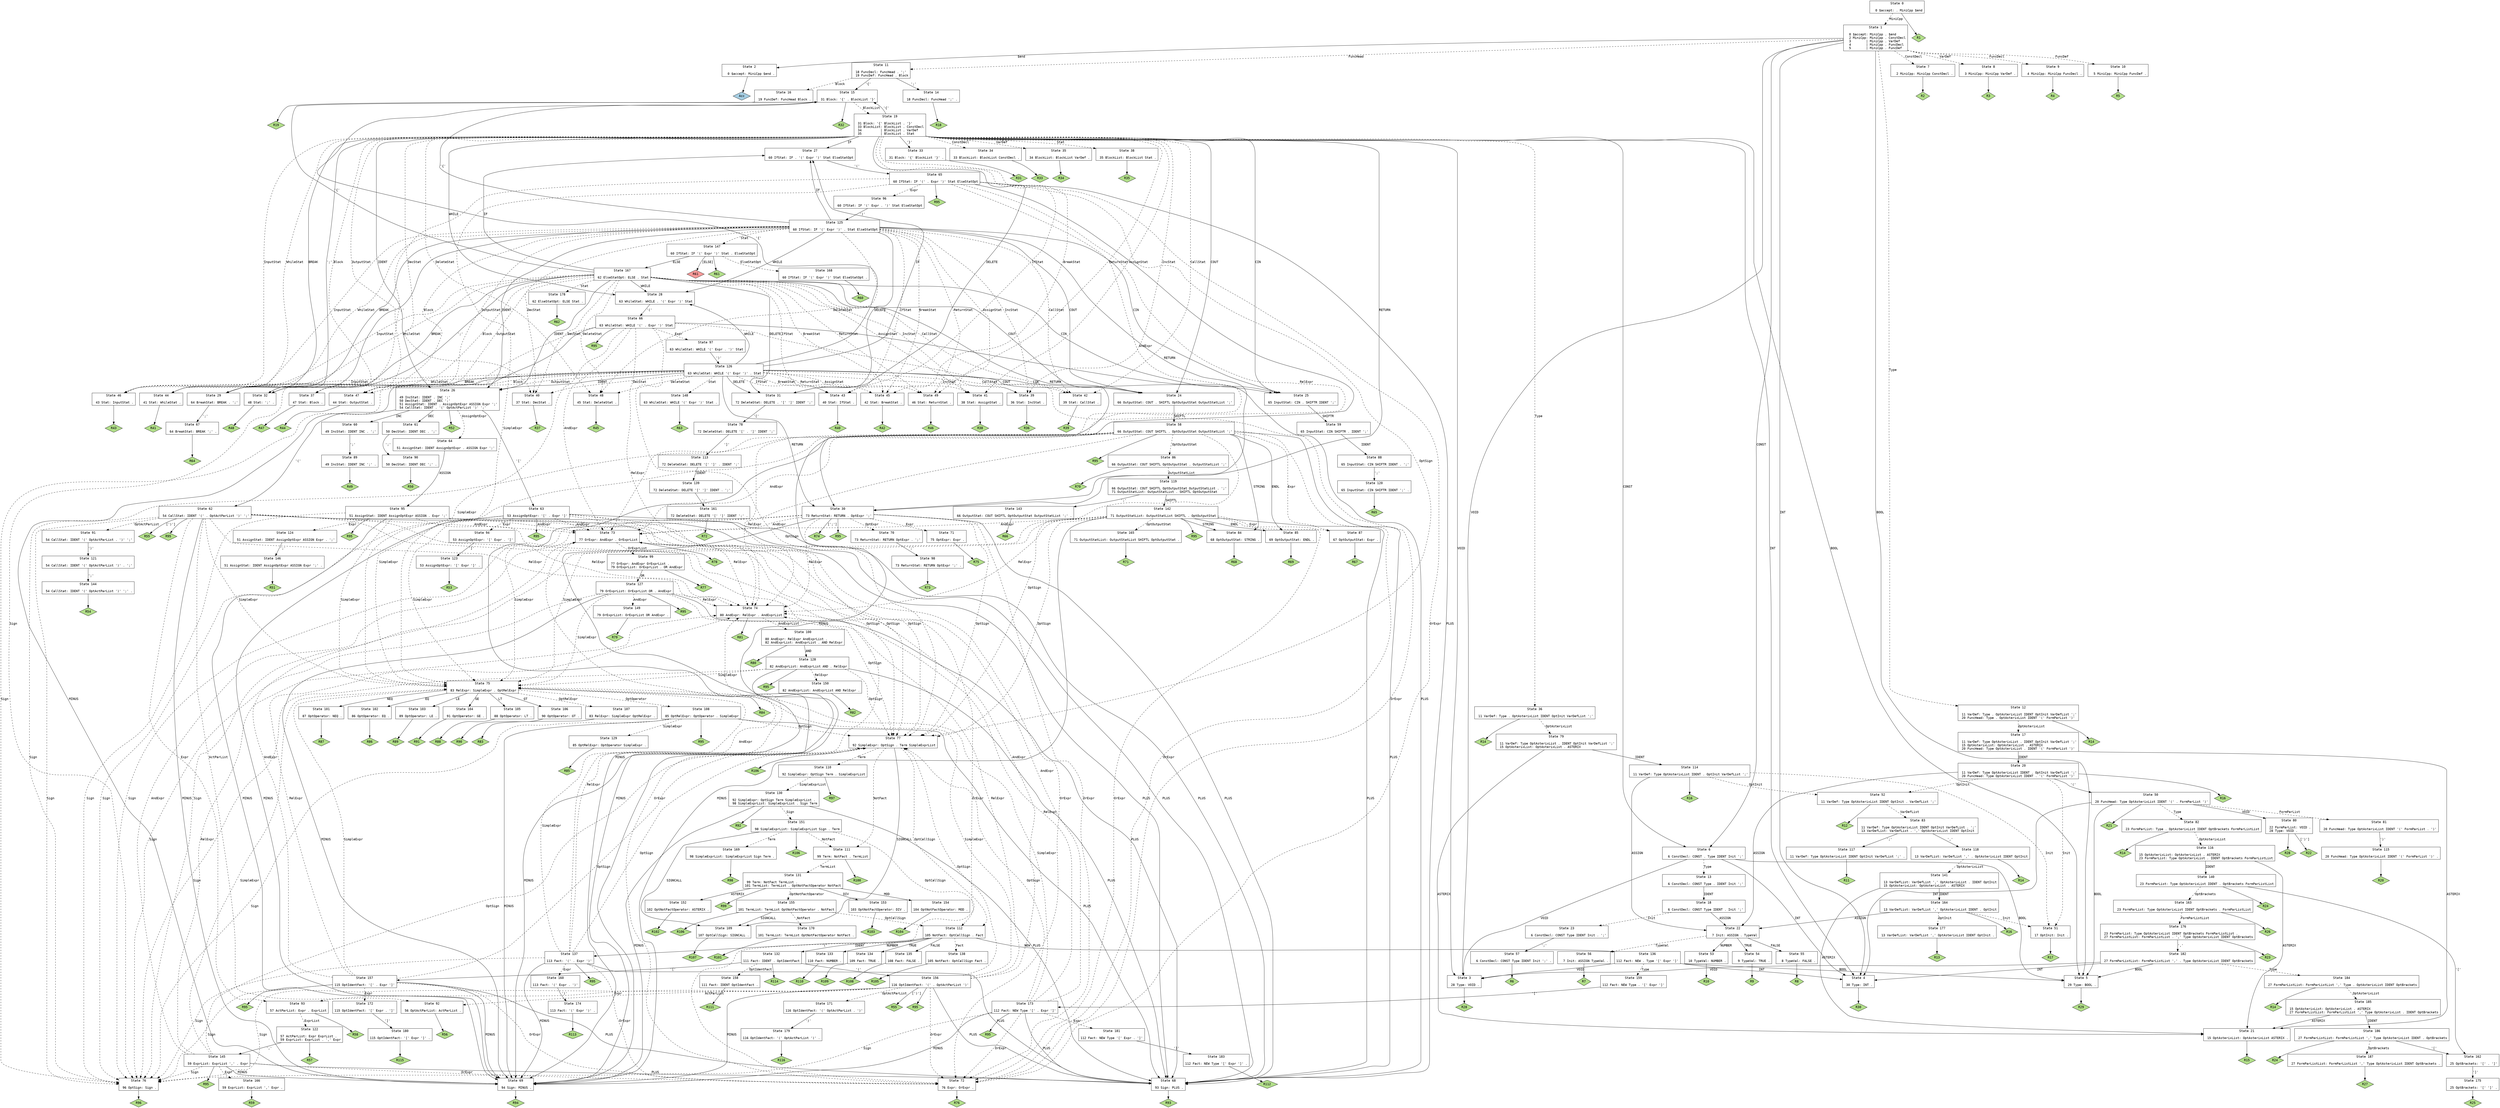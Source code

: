 // Generated by bison.
// Report bugs to <http://sourceforge.net/p/winflexbison/tickets>.
// Home page: <http://sourceforge.net/projects/winflexbison/>.

digraph "minicpp.y"
{
  node [fontname = courier, shape = box, colorscheme = paired6]
  edge [fontname = courier]

  0 [label="State 0\n\l  0 $accept: . MiniCpp $end\l"]
  0 -> 1 [style=dashed label="MiniCpp"]
  0 -> "0R1" [style=solid]
 "0R1" [label="R1", fillcolor=3, shape=diamond, style=filled]
  1 [label="State 1\n\l  0 $accept: MiniCpp . $end\l  2 MiniCpp: MiniCpp . ConstDecl\l  3        | MiniCpp . VarDef\l  4        | MiniCpp . FuncDecl\l  5        | MiniCpp . FuncDef\l"]
  1 -> 2 [style=solid label="$end"]
  1 -> 3 [style=solid label="VOID"]
  1 -> 4 [style=solid label="INT"]
  1 -> 5 [style=solid label="BOOL"]
  1 -> 6 [style=solid label="CONST"]
  1 -> 7 [style=dashed label="ConstDecl"]
  1 -> 8 [style=dashed label="VarDef"]
  1 -> 9 [style=dashed label="FuncDecl"]
  1 -> 10 [style=dashed label="FuncDef"]
  1 -> 11 [style=dashed label="FuncHead"]
  1 -> 12 [style=dashed label="Type"]
  2 [label="State 2\n\l  0 $accept: MiniCpp $end .\l"]
  2 -> "2R0" [style=solid]
 "2R0" [label="Acc", fillcolor=1, shape=diamond, style=filled]
  3 [label="State 3\n\l 28 Type: VOID .\l"]
  3 -> "3R28" [style=solid]
 "3R28" [label="R28", fillcolor=3, shape=diamond, style=filled]
  4 [label="State 4\n\l 30 Type: INT .\l"]
  4 -> "4R30" [style=solid]
 "4R30" [label="R30", fillcolor=3, shape=diamond, style=filled]
  5 [label="State 5\n\l 29 Type: BOOL .\l"]
  5 -> "5R29" [style=solid]
 "5R29" [label="R29", fillcolor=3, shape=diamond, style=filled]
  6 [label="State 6\n\l  6 ConstDecl: CONST . Type IDENT Init ';'\l"]
  6 -> 3 [style=solid label="VOID"]
  6 -> 4 [style=solid label="INT"]
  6 -> 5 [style=solid label="BOOL"]
  6 -> 13 [style=dashed label="Type"]
  7 [label="State 7\n\l  2 MiniCpp: MiniCpp ConstDecl .\l"]
  7 -> "7R2" [style=solid]
 "7R2" [label="R2", fillcolor=3, shape=diamond, style=filled]
  8 [label="State 8\n\l  3 MiniCpp: MiniCpp VarDef .\l"]
  8 -> "8R3" [style=solid]
 "8R3" [label="R3", fillcolor=3, shape=diamond, style=filled]
  9 [label="State 9\n\l  4 MiniCpp: MiniCpp FuncDecl .\l"]
  9 -> "9R4" [style=solid]
 "9R4" [label="R4", fillcolor=3, shape=diamond, style=filled]
  10 [label="State 10\n\l  5 MiniCpp: MiniCpp FuncDef .\l"]
  10 -> "10R5" [style=solid]
 "10R5" [label="R5", fillcolor=3, shape=diamond, style=filled]
  11 [label="State 11\n\l 18 FuncDecl: FuncHead . ';'\l 19 FuncDef: FuncHead . Block\l"]
  11 -> 14 [style=solid label="';'"]
  11 -> 15 [style=solid label="'{'"]
  11 -> 16 [style=dashed label="Block"]
  12 [label="State 12\n\l 11 VarDef: Type . OptAsterixList IDENT OptInit VarDefList ';'\l 20 FuncHead: Type . OptAsterixList IDENT '(' FormParList ')'\l"]
  12 -> 17 [style=dashed label="OptAsterixList"]
  12 -> "12R14" [style=solid]
 "12R14" [label="R14", fillcolor=3, shape=diamond, style=filled]
  13 [label="State 13\n\l  6 ConstDecl: CONST Type . IDENT Init ';'\l"]
  13 -> 18 [style=solid label="IDENT"]
  14 [label="State 14\n\l 18 FuncDecl: FuncHead ';' .\l"]
  14 -> "14R18" [style=solid]
 "14R18" [label="R18", fillcolor=3, shape=diamond, style=filled]
  15 [label="State 15\n\l 31 Block: '{' . BlockList '}'\l"]
  15 -> 19 [style=dashed label="BlockList"]
  15 -> "15R32" [style=solid]
 "15R32" [label="R32", fillcolor=3, shape=diamond, style=filled]
  16 [label="State 16\n\l 19 FuncDef: FuncHead Block .\l"]
  16 -> "16R19" [style=solid]
 "16R19" [label="R19", fillcolor=3, shape=diamond, style=filled]
  17 [label="State 17\n\l 11 VarDef: Type OptAsterixList . IDENT OptInit VarDefList ';'\l 15 OptAsterixList: OptAsterixList . ASTERIX\l 20 FuncHead: Type OptAsterixList . IDENT '(' FormParList ')'\l"]
  17 -> 20 [style=solid label="IDENT"]
  17 -> 21 [style=solid label="ASTERIX"]
  18 [label="State 18\n\l  6 ConstDecl: CONST Type IDENT . Init ';'\l"]
  18 -> 22 [style=solid label="ASSIGN"]
  18 -> 23 [style=dashed label="Init"]
  19 [label="State 19\n\l 31 Block: '{' BlockList . '}'\l 33 BlockList: BlockList . ConstDecl\l 34          | BlockList . VarDef\l 35          | BlockList . Stat\l"]
  19 -> 3 [style=solid label="VOID"]
  19 -> 4 [style=solid label="INT"]
  19 -> 5 [style=solid label="BOOL"]
  19 -> 24 [style=solid label="COUT"]
  19 -> 25 [style=solid label="CIN"]
  19 -> 26 [style=solid label="IDENT"]
  19 -> 6 [style=solid label="CONST"]
  19 -> 27 [style=solid label="IF"]
  19 -> 28 [style=solid label="WHILE"]
  19 -> 29 [style=solid label="BREAK"]
  19 -> 30 [style=solid label="RETURN"]
  19 -> 31 [style=solid label="DELETE"]
  19 -> 32 [style=solid label="';'"]
  19 -> 15 [style=solid label="'{'"]
  19 -> 33 [style=solid label="'}'"]
  19 -> 34 [style=dashed label="ConstDecl"]
  19 -> 35 [style=dashed label="VarDef"]
  19 -> 36 [style=dashed label="Type"]
  19 -> 37 [style=dashed label="Block"]
  19 -> 38 [style=dashed label="Stat"]
  19 -> 39 [style=dashed label="IncStat"]
  19 -> 40 [style=dashed label="DecStat"]
  19 -> 41 [style=dashed label="AssignStat"]
  19 -> 42 [style=dashed label="CallStat"]
  19 -> 43 [style=dashed label="IfStat"]
  19 -> 44 [style=dashed label="WhileStat"]
  19 -> 45 [style=dashed label="BreakStat"]
  19 -> 46 [style=dashed label="InputStat"]
  19 -> 47 [style=dashed label="OutputStat"]
  19 -> 48 [style=dashed label="DeleteStat"]
  19 -> 49 [style=dashed label="ReturnStat"]
  20 [label="State 20\n\l 11 VarDef: Type OptAsterixList IDENT . OptInit VarDefList ';'\l 20 FuncHead: Type OptAsterixList IDENT . '(' FormParList ')'\l"]
  20 -> 22 [style=solid label="ASSIGN"]
  20 -> 50 [style=solid label="'('"]
  20 -> 51 [style=dashed label="Init"]
  20 -> 52 [style=dashed label="OptInit"]
  20 -> "20R16" [style=solid]
 "20R16" [label="R16", fillcolor=3, shape=diamond, style=filled]
  21 [label="State 21\n\l 15 OptAsterixList: OptAsterixList ASTERIX .\l"]
  21 -> "21R15" [style=solid]
 "21R15" [label="R15", fillcolor=3, shape=diamond, style=filled]
  22 [label="State 22\n\l  7 Init: ASSIGN . TypeVal\l"]
  22 -> 53 [style=solid label="NUMBER"]
  22 -> 54 [style=solid label="TRUE"]
  22 -> 55 [style=solid label="FALSE"]
  22 -> 56 [style=dashed label="TypeVal"]
  23 [label="State 23\n\l  6 ConstDecl: CONST Type IDENT Init . ';'\l"]
  23 -> 57 [style=solid label="';'"]
  24 [label="State 24\n\l 66 OutputStat: COUT . SHIFTL OptOutputStat OutputStatList ';'\l"]
  24 -> 58 [style=solid label="SHIFTL"]
  25 [label="State 25\n\l 65 InputStat: CIN . SHIFTR IDENT ';'\l"]
  25 -> 59 [style=solid label="SHIFTR"]
  26 [label="State 26\n\l 49 IncStat: IDENT . INC ';'\l 50 DecStat: IDENT . DEC ';'\l 51 AssignStat: IDENT . AssignOptExpr ASSIGN Expr ';'\l 54 CallStat: IDENT . '(' OptActParList ')' ';'\l"]
  26 -> 60 [style=solid label="INC"]
  26 -> 61 [style=solid label="DEC"]
  26 -> 62 [style=solid label="'('"]
  26 -> 63 [style=solid label="'['"]
  26 -> 64 [style=dashed label="AssignOptExpr"]
  26 -> "26R52" [style=solid]
 "26R52" [label="R52", fillcolor=3, shape=diamond, style=filled]
  27 [label="State 27\n\l 60 IfStat: IF . '(' Expr ')' Stat ElseStatOpt\l"]
  27 -> 65 [style=solid label="'('"]
  28 [label="State 28\n\l 63 WhileStat: WHILE . '(' Expr ')' Stat\l"]
  28 -> 66 [style=solid label="'('"]
  29 [label="State 29\n\l 64 BreakStat: BREAK . ';'\l"]
  29 -> 67 [style=solid label="';'"]
  30 [label="State 30\n\l 73 ReturnStat: RETURN . OptExpr ';'\l"]
  30 -> 68 [style=solid label="PLUS"]
  30 -> 69 [style=solid label="MINUS"]
  30 -> 70 [style=dashed label="OptExpr"]
  30 -> 71 [style=dashed label="Expr"]
  30 -> 72 [style=dashed label="OrExpr"]
  30 -> 73 [style=dashed label="AndExpr"]
  30 -> 74 [style=dashed label="RelExpr"]
  30 -> 75 [style=dashed label="SimpleExpr"]
  30 -> 76 [style=dashed label="Sign"]
  30 -> 77 [style=dashed label="OptSign"]
  30 -> "30R74" [label="[';']", style=solid]
 "30R74" [label="R74", fillcolor=3, shape=diamond, style=filled]
  30 -> "30R95" [style=solid]
 "30R95" [label="R95", fillcolor=3, shape=diamond, style=filled]
  31 [label="State 31\n\l 72 DeleteStat: DELETE . '[' ']' IDENT ';'\l"]
  31 -> 78 [style=solid label="'['"]
  32 [label="State 32\n\l 48 Stat: ';' .\l"]
  32 -> "32R48" [style=solid]
 "32R48" [label="R48", fillcolor=3, shape=diamond, style=filled]
  33 [label="State 33\n\l 31 Block: '{' BlockList '}' .\l"]
  33 -> "33R31" [style=solid]
 "33R31" [label="R31", fillcolor=3, shape=diamond, style=filled]
  34 [label="State 34\n\l 33 BlockList: BlockList ConstDecl .\l"]
  34 -> "34R33" [style=solid]
 "34R33" [label="R33", fillcolor=3, shape=diamond, style=filled]
  35 [label="State 35\n\l 34 BlockList: BlockList VarDef .\l"]
  35 -> "35R34" [style=solid]
 "35R34" [label="R34", fillcolor=3, shape=diamond, style=filled]
  36 [label="State 36\n\l 11 VarDef: Type . OptAsterixList IDENT OptInit VarDefList ';'\l"]
  36 -> 79 [style=dashed label="OptAsterixList"]
  36 -> "36R14" [style=solid]
 "36R14" [label="R14", fillcolor=3, shape=diamond, style=filled]
  37 [label="State 37\n\l 47 Stat: Block .\l"]
  37 -> "37R47" [style=solid]
 "37R47" [label="R47", fillcolor=3, shape=diamond, style=filled]
  38 [label="State 38\n\l 35 BlockList: BlockList Stat .\l"]
  38 -> "38R35" [style=solid]
 "38R35" [label="R35", fillcolor=3, shape=diamond, style=filled]
  39 [label="State 39\n\l 36 Stat: IncStat .\l"]
  39 -> "39R36" [style=solid]
 "39R36" [label="R36", fillcolor=3, shape=diamond, style=filled]
  40 [label="State 40\n\l 37 Stat: DecStat .\l"]
  40 -> "40R37" [style=solid]
 "40R37" [label="R37", fillcolor=3, shape=diamond, style=filled]
  41 [label="State 41\n\l 38 Stat: AssignStat .\l"]
  41 -> "41R38" [style=solid]
 "41R38" [label="R38", fillcolor=3, shape=diamond, style=filled]
  42 [label="State 42\n\l 39 Stat: CallStat .\l"]
  42 -> "42R39" [style=solid]
 "42R39" [label="R39", fillcolor=3, shape=diamond, style=filled]
  43 [label="State 43\n\l 40 Stat: IfStat .\l"]
  43 -> "43R40" [style=solid]
 "43R40" [label="R40", fillcolor=3, shape=diamond, style=filled]
  44 [label="State 44\n\l 41 Stat: WhileStat .\l"]
  44 -> "44R41" [style=solid]
 "44R41" [label="R41", fillcolor=3, shape=diamond, style=filled]
  45 [label="State 45\n\l 42 Stat: BreakStat .\l"]
  45 -> "45R42" [style=solid]
 "45R42" [label="R42", fillcolor=3, shape=diamond, style=filled]
  46 [label="State 46\n\l 43 Stat: InputStat .\l"]
  46 -> "46R43" [style=solid]
 "46R43" [label="R43", fillcolor=3, shape=diamond, style=filled]
  47 [label="State 47\n\l 44 Stat: OutputStat .\l"]
  47 -> "47R44" [style=solid]
 "47R44" [label="R44", fillcolor=3, shape=diamond, style=filled]
  48 [label="State 48\n\l 45 Stat: DeleteStat .\l"]
  48 -> "48R45" [style=solid]
 "48R45" [label="R45", fillcolor=3, shape=diamond, style=filled]
  49 [label="State 49\n\l 46 Stat: ReturnStat .\l"]
  49 -> "49R46" [style=solid]
 "49R46" [label="R46", fillcolor=3, shape=diamond, style=filled]
  50 [label="State 50\n\l 20 FuncHead: Type OptAsterixList IDENT '(' . FormParList ')'\l"]
  50 -> 80 [style=solid label="VOID"]
  50 -> 4 [style=solid label="INT"]
  50 -> 5 [style=solid label="BOOL"]
  50 -> 81 [style=dashed label="FormParList"]
  50 -> 82 [style=dashed label="Type"]
  50 -> "50R21" [style=solid]
 "50R21" [label="R21", fillcolor=3, shape=diamond, style=filled]
  51 [label="State 51\n\l 17 OptInit: Init .\l"]
  51 -> "51R17" [style=solid]
 "51R17" [label="R17", fillcolor=3, shape=diamond, style=filled]
  52 [label="State 52\n\l 11 VarDef: Type OptAsterixList IDENT OptInit . VarDefList ';'\l"]
  52 -> 83 [style=dashed label="VarDefList"]
  52 -> "52R12" [style=solid]
 "52R12" [label="R12", fillcolor=3, shape=diamond, style=filled]
  53 [label="State 53\n\l 10 TypeVal: NUMBER .\l"]
  53 -> "53R10" [style=solid]
 "53R10" [label="R10", fillcolor=3, shape=diamond, style=filled]
  54 [label="State 54\n\l  9 TypeVal: TRUE .\l"]
  54 -> "54R9" [style=solid]
 "54R9" [label="R9", fillcolor=3, shape=diamond, style=filled]
  55 [label="State 55\n\l  8 TypeVal: FALSE .\l"]
  55 -> "55R8" [style=solid]
 "55R8" [label="R8", fillcolor=3, shape=diamond, style=filled]
  56 [label="State 56\n\l  7 Init: ASSIGN TypeVal .\l"]
  56 -> "56R7" [style=solid]
 "56R7" [label="R7", fillcolor=3, shape=diamond, style=filled]
  57 [label="State 57\n\l  6 ConstDecl: CONST Type IDENT Init ';' .\l"]
  57 -> "57R6" [style=solid]
 "57R6" [label="R6", fillcolor=3, shape=diamond, style=filled]
  58 [label="State 58\n\l 66 OutputStat: COUT SHIFTL . OptOutputStat OutputStatList ';'\l"]
  58 -> 84 [style=solid label="STRING"]
  58 -> 85 [style=solid label="ENDL"]
  58 -> 68 [style=solid label="PLUS"]
  58 -> 69 [style=solid label="MINUS"]
  58 -> 86 [style=dashed label="OptOutputStat"]
  58 -> 87 [style=dashed label="Expr"]
  58 -> 72 [style=dashed label="OrExpr"]
  58 -> 73 [style=dashed label="AndExpr"]
  58 -> 74 [style=dashed label="RelExpr"]
  58 -> 75 [style=dashed label="SimpleExpr"]
  58 -> 76 [style=dashed label="Sign"]
  58 -> 77 [style=dashed label="OptSign"]
  58 -> "58R95" [style=solid]
 "58R95" [label="R95", fillcolor=3, shape=diamond, style=filled]
  59 [label="State 59\n\l 65 InputStat: CIN SHIFTR . IDENT ';'\l"]
  59 -> 88 [style=solid label="IDENT"]
  60 [label="State 60\n\l 49 IncStat: IDENT INC . ';'\l"]
  60 -> 89 [style=solid label="';'"]
  61 [label="State 61\n\l 50 DecStat: IDENT DEC . ';'\l"]
  61 -> 90 [style=solid label="';'"]
  62 [label="State 62\n\l 54 CallStat: IDENT '(' . OptActParList ')' ';'\l"]
  62 -> 68 [style=solid label="PLUS"]
  62 -> 69 [style=solid label="MINUS"]
  62 -> 91 [style=dashed label="OptActParList"]
  62 -> 92 [style=dashed label="ActParList"]
  62 -> 93 [style=dashed label="Expr"]
  62 -> 72 [style=dashed label="OrExpr"]
  62 -> 73 [style=dashed label="AndExpr"]
  62 -> 74 [style=dashed label="RelExpr"]
  62 -> 75 [style=dashed label="SimpleExpr"]
  62 -> 76 [style=dashed label="Sign"]
  62 -> 77 [style=dashed label="OptSign"]
  62 -> "62R55" [label="[')']", style=solid]
 "62R55" [label="R55", fillcolor=3, shape=diamond, style=filled]
  62 -> "62R95" [style=solid]
 "62R95" [label="R95", fillcolor=3, shape=diamond, style=filled]
  63 [label="State 63\n\l 53 AssignOptExpr: '[' . Expr ']'\l"]
  63 -> 68 [style=solid label="PLUS"]
  63 -> 69 [style=solid label="MINUS"]
  63 -> 94 [style=dashed label="Expr"]
  63 -> 72 [style=dashed label="OrExpr"]
  63 -> 73 [style=dashed label="AndExpr"]
  63 -> 74 [style=dashed label="RelExpr"]
  63 -> 75 [style=dashed label="SimpleExpr"]
  63 -> 76 [style=dashed label="Sign"]
  63 -> 77 [style=dashed label="OptSign"]
  63 -> "63R95" [style=solid]
 "63R95" [label="R95", fillcolor=3, shape=diamond, style=filled]
  64 [label="State 64\n\l 51 AssignStat: IDENT AssignOptExpr . ASSIGN Expr ';'\l"]
  64 -> 95 [style=solid label="ASSIGN"]
  65 [label="State 65\n\l 60 IfStat: IF '(' . Expr ')' Stat ElseStatOpt\l"]
  65 -> 68 [style=solid label="PLUS"]
  65 -> 69 [style=solid label="MINUS"]
  65 -> 96 [style=dashed label="Expr"]
  65 -> 72 [style=dashed label="OrExpr"]
  65 -> 73 [style=dashed label="AndExpr"]
  65 -> 74 [style=dashed label="RelExpr"]
  65 -> 75 [style=dashed label="SimpleExpr"]
  65 -> 76 [style=dashed label="Sign"]
  65 -> 77 [style=dashed label="OptSign"]
  65 -> "65R95" [style=solid]
 "65R95" [label="R95", fillcolor=3, shape=diamond, style=filled]
  66 [label="State 66\n\l 63 WhileStat: WHILE '(' . Expr ')' Stat\l"]
  66 -> 68 [style=solid label="PLUS"]
  66 -> 69 [style=solid label="MINUS"]
  66 -> 97 [style=dashed label="Expr"]
  66 -> 72 [style=dashed label="OrExpr"]
  66 -> 73 [style=dashed label="AndExpr"]
  66 -> 74 [style=dashed label="RelExpr"]
  66 -> 75 [style=dashed label="SimpleExpr"]
  66 -> 76 [style=dashed label="Sign"]
  66 -> 77 [style=dashed label="OptSign"]
  66 -> "66R95" [style=solid]
 "66R95" [label="R95", fillcolor=3, shape=diamond, style=filled]
  67 [label="State 67\n\l 64 BreakStat: BREAK ';' .\l"]
  67 -> "67R64" [style=solid]
 "67R64" [label="R64", fillcolor=3, shape=diamond, style=filled]
  68 [label="State 68\n\l 93 Sign: PLUS .\l"]
  68 -> "68R93" [style=solid]
 "68R93" [label="R93", fillcolor=3, shape=diamond, style=filled]
  69 [label="State 69\n\l 94 Sign: MINUS .\l"]
  69 -> "69R94" [style=solid]
 "69R94" [label="R94", fillcolor=3, shape=diamond, style=filled]
  70 [label="State 70\n\l 73 ReturnStat: RETURN OptExpr . ';'\l"]
  70 -> 98 [style=solid label="';'"]
  71 [label="State 71\n\l 75 OptExpr: Expr .\l"]
  71 -> "71R75" [style=solid]
 "71R75" [label="R75", fillcolor=3, shape=diamond, style=filled]
  72 [label="State 72\n\l 76 Expr: OrExpr .\l"]
  72 -> "72R76" [style=solid]
 "72R76" [label="R76", fillcolor=3, shape=diamond, style=filled]
  73 [label="State 73\n\l 77 OrExpr: AndExpr . OrExprList\l"]
  73 -> 99 [style=dashed label="OrExprList"]
  73 -> "73R78" [style=solid]
 "73R78" [label="R78", fillcolor=3, shape=diamond, style=filled]
  74 [label="State 74\n\l 80 AndExpr: RelExpr . AndExprList\l"]
  74 -> 100 [style=dashed label="AndExprList"]
  74 -> "74R81" [style=solid]
 "74R81" [label="R81", fillcolor=3, shape=diamond, style=filled]
  75 [label="State 75\n\l 83 RelExpr: SimpleExpr . OptRelExpr\l"]
  75 -> 101 [style=solid label="NEQ"]
  75 -> 102 [style=solid label="EQ"]
  75 -> 103 [style=solid label="LE"]
  75 -> 104 [style=solid label="GE"]
  75 -> 105 [style=solid label="LT"]
  75 -> 106 [style=solid label="GT"]
  75 -> 107 [style=dashed label="OptRelExpr"]
  75 -> 108 [style=dashed label="OptOperator"]
  75 -> "75R84" [style=solid]
 "75R84" [label="R84", fillcolor=3, shape=diamond, style=filled]
  76 [label="State 76\n\l 96 OptSign: Sign .\l"]
  76 -> "76R96" [style=solid]
 "76R96" [label="R96", fillcolor=3, shape=diamond, style=filled]
  77 [label="State 77\n\l 92 SimpleExpr: OptSign . Term SimpleExprList\l"]
  77 -> 109 [style=solid label="SIGNCALL"]
  77 -> 110 [style=dashed label="Term"]
  77 -> 111 [style=dashed label="NotFact"]
  77 -> 112 [style=dashed label="OptCallSign"]
  77 -> "77R106" [style=solid]
 "77R106" [label="R106", fillcolor=3, shape=diamond, style=filled]
  78 [label="State 78\n\l 72 DeleteStat: DELETE '[' . ']' IDENT ';'\l"]
  78 -> 113 [style=solid label="']'"]
  79 [label="State 79\n\l 11 VarDef: Type OptAsterixList . IDENT OptInit VarDefList ';'\l 15 OptAsterixList: OptAsterixList . ASTERIX\l"]
  79 -> 114 [style=solid label="IDENT"]
  79 -> 21 [style=solid label="ASTERIX"]
  80 [label="State 80\n\l 22 FormParList: VOID .\l 28 Type: VOID .\l"]
  80 -> "80R22" [label="[')']", style=solid]
 "80R22" [label="R22", fillcolor=3, shape=diamond, style=filled]
  80 -> "80R28" [style=solid]
 "80R28" [label="R28", fillcolor=3, shape=diamond, style=filled]
  81 [label="State 81\n\l 20 FuncHead: Type OptAsterixList IDENT '(' FormParList . ')'\l"]
  81 -> 115 [style=solid label="')'"]
  82 [label="State 82\n\l 23 FormParList: Type . OptAsterixList IDENT OptBrackets FormParListList\l"]
  82 -> 116 [style=dashed label="OptAsterixList"]
  82 -> "82R14" [style=solid]
 "82R14" [label="R14", fillcolor=3, shape=diamond, style=filled]
  83 [label="State 83\n\l 11 VarDef: Type OptAsterixList IDENT OptInit VarDefList . ';'\l 13 VarDefList: VarDefList . ',' OptAsterixList IDENT OptInit\l"]
  83 -> 117 [style=solid label="';'"]
  83 -> 118 [style=solid label="','"]
  84 [label="State 84\n\l 68 OptOutputStat: STRING .\l"]
  84 -> "84R68" [style=solid]
 "84R68" [label="R68", fillcolor=3, shape=diamond, style=filled]
  85 [label="State 85\n\l 69 OptOutputStat: ENDL .\l"]
  85 -> "85R69" [style=solid]
 "85R69" [label="R69", fillcolor=3, shape=diamond, style=filled]
  86 [label="State 86\n\l 66 OutputStat: COUT SHIFTL OptOutputStat . OutputStatList ';'\l"]
  86 -> 119 [style=dashed label="OutputStatList"]
  86 -> "86R70" [style=solid]
 "86R70" [label="R70", fillcolor=3, shape=diamond, style=filled]
  87 [label="State 87\n\l 67 OptOutputStat: Expr .\l"]
  87 -> "87R67" [style=solid]
 "87R67" [label="R67", fillcolor=3, shape=diamond, style=filled]
  88 [label="State 88\n\l 65 InputStat: CIN SHIFTR IDENT . ';'\l"]
  88 -> 120 [style=solid label="';'"]
  89 [label="State 89\n\l 49 IncStat: IDENT INC ';' .\l"]
  89 -> "89R49" [style=solid]
 "89R49" [label="R49", fillcolor=3, shape=diamond, style=filled]
  90 [label="State 90\n\l 50 DecStat: IDENT DEC ';' .\l"]
  90 -> "90R50" [style=solid]
 "90R50" [label="R50", fillcolor=3, shape=diamond, style=filled]
  91 [label="State 91\n\l 54 CallStat: IDENT '(' OptActParList . ')' ';'\l"]
  91 -> 121 [style=solid label="')'"]
  92 [label="State 92\n\l 56 OptActParList: ActParList .\l"]
  92 -> "92R56" [style=solid]
 "92R56" [label="R56", fillcolor=3, shape=diamond, style=filled]
  93 [label="State 93\n\l 57 ActParList: Expr . ExprList\l"]
  93 -> 122 [style=dashed label="ExprList"]
  93 -> "93R58" [style=solid]
 "93R58" [label="R58", fillcolor=3, shape=diamond, style=filled]
  94 [label="State 94\n\l 53 AssignOptExpr: '[' Expr . ']'\l"]
  94 -> 123 [style=solid label="']'"]
  95 [label="State 95\n\l 51 AssignStat: IDENT AssignOptExpr ASSIGN . Expr ';'\l"]
  95 -> 68 [style=solid label="PLUS"]
  95 -> 69 [style=solid label="MINUS"]
  95 -> 124 [style=dashed label="Expr"]
  95 -> 72 [style=dashed label="OrExpr"]
  95 -> 73 [style=dashed label="AndExpr"]
  95 -> 74 [style=dashed label="RelExpr"]
  95 -> 75 [style=dashed label="SimpleExpr"]
  95 -> 76 [style=dashed label="Sign"]
  95 -> 77 [style=dashed label="OptSign"]
  95 -> "95R95" [style=solid]
 "95R95" [label="R95", fillcolor=3, shape=diamond, style=filled]
  96 [label="State 96\n\l 60 IfStat: IF '(' Expr . ')' Stat ElseStatOpt\l"]
  96 -> 125 [style=solid label="')'"]
  97 [label="State 97\n\l 63 WhileStat: WHILE '(' Expr . ')' Stat\l"]
  97 -> 126 [style=solid label="')'"]
  98 [label="State 98\n\l 73 ReturnStat: RETURN OptExpr ';' .\l"]
  98 -> "98R73" [style=solid]
 "98R73" [label="R73", fillcolor=3, shape=diamond, style=filled]
  99 [label="State 99\n\l 77 OrExpr: AndExpr OrExprList .\l 79 OrExprList: OrExprList . OR AndExpr\l"]
  99 -> 127 [style=solid label="OR"]
  99 -> "99R77" [style=solid]
 "99R77" [label="R77", fillcolor=3, shape=diamond, style=filled]
  100 [label="State 100\n\l 80 AndExpr: RelExpr AndExprList .\l 82 AndExprList: AndExprList . AND RelExpr\l"]
  100 -> 128 [style=solid label="AND"]
  100 -> "100R80" [style=solid]
 "100R80" [label="R80", fillcolor=3, shape=diamond, style=filled]
  101 [label="State 101\n\l 87 OptOperator: NEQ .\l"]
  101 -> "101R87" [style=solid]
 "101R87" [label="R87", fillcolor=3, shape=diamond, style=filled]
  102 [label="State 102\n\l 86 OptOperator: EQ .\l"]
  102 -> "102R86" [style=solid]
 "102R86" [label="R86", fillcolor=3, shape=diamond, style=filled]
  103 [label="State 103\n\l 89 OptOperator: LE .\l"]
  103 -> "103R89" [style=solid]
 "103R89" [label="R89", fillcolor=3, shape=diamond, style=filled]
  104 [label="State 104\n\l 91 OptOperator: GE .\l"]
  104 -> "104R91" [style=solid]
 "104R91" [label="R91", fillcolor=3, shape=diamond, style=filled]
  105 [label="State 105\n\l 88 OptOperator: LT .\l"]
  105 -> "105R88" [style=solid]
 "105R88" [label="R88", fillcolor=3, shape=diamond, style=filled]
  106 [label="State 106\n\l 90 OptOperator: GT .\l"]
  106 -> "106R90" [style=solid]
 "106R90" [label="R90", fillcolor=3, shape=diamond, style=filled]
  107 [label="State 107\n\l 83 RelExpr: SimpleExpr OptRelExpr .\l"]
  107 -> "107R83" [style=solid]
 "107R83" [label="R83", fillcolor=3, shape=diamond, style=filled]
  108 [label="State 108\n\l 85 OptRelExpr: OptOperator . SimpleExpr\l"]
  108 -> 68 [style=solid label="PLUS"]
  108 -> 69 [style=solid label="MINUS"]
  108 -> 129 [style=dashed label="SimpleExpr"]
  108 -> 76 [style=dashed label="Sign"]
  108 -> 77 [style=dashed label="OptSign"]
  108 -> "108R95" [style=solid]
 "108R95" [label="R95", fillcolor=3, shape=diamond, style=filled]
  109 [label="State 109\n\l107 OptCallSign: SIGNCALL .\l"]
  109 -> "109R107" [style=solid]
 "109R107" [label="R107", fillcolor=3, shape=diamond, style=filled]
  110 [label="State 110\n\l 92 SimpleExpr: OptSign Term . SimpleExprList\l"]
  110 -> 130 [style=dashed label="SimpleExprList"]
  110 -> "110R97" [style=solid]
 "110R97" [label="R97", fillcolor=3, shape=diamond, style=filled]
  111 [label="State 111\n\l 99 Term: NotFact . TermList\l"]
  111 -> 131 [style=dashed label="TermList"]
  111 -> "111R100" [style=solid]
 "111R100" [label="R100", fillcolor=3, shape=diamond, style=filled]
  112 [label="State 112\n\l105 NotFact: OptCallSign . Fact\l"]
  112 -> 132 [style=solid label="IDENT"]
  112 -> 133 [style=solid label="NUMBER"]
  112 -> 134 [style=solid label="TRUE"]
  112 -> 135 [style=solid label="FALSE"]
  112 -> 136 [style=solid label="NEW"]
  112 -> 137 [style=solid label="'('"]
  112 -> 138 [style=dashed label="Fact"]
  113 [label="State 113\n\l 72 DeleteStat: DELETE '[' ']' . IDENT ';'\l"]
  113 -> 139 [style=solid label="IDENT"]
  114 [label="State 114\n\l 11 VarDef: Type OptAsterixList IDENT . OptInit VarDefList ';'\l"]
  114 -> 22 [style=solid label="ASSIGN"]
  114 -> 51 [style=dashed label="Init"]
  114 -> 52 [style=dashed label="OptInit"]
  114 -> "114R16" [style=solid]
 "114R16" [label="R16", fillcolor=3, shape=diamond, style=filled]
  115 [label="State 115\n\l 20 FuncHead: Type OptAsterixList IDENT '(' FormParList ')' .\l"]
  115 -> "115R20" [style=solid]
 "115R20" [label="R20", fillcolor=3, shape=diamond, style=filled]
  116 [label="State 116\n\l 15 OptAsterixList: OptAsterixList . ASTERIX\l 23 FormParList: Type OptAsterixList . IDENT OptBrackets FormParListList\l"]
  116 -> 140 [style=solid label="IDENT"]
  116 -> 21 [style=solid label="ASTERIX"]
  117 [label="State 117\n\l 11 VarDef: Type OptAsterixList IDENT OptInit VarDefList ';' .\l"]
  117 -> "117R11" [style=solid]
 "117R11" [label="R11", fillcolor=3, shape=diamond, style=filled]
  118 [label="State 118\n\l 13 VarDefList: VarDefList ',' . OptAsterixList IDENT OptInit\l"]
  118 -> 141 [style=dashed label="OptAsterixList"]
  118 -> "118R14" [style=solid]
 "118R14" [label="R14", fillcolor=3, shape=diamond, style=filled]
  119 [label="State 119\n\l 66 OutputStat: COUT SHIFTL OptOutputStat OutputStatList . ';'\l 71 OutputStatList: OutputStatList . SHIFTL OptOutputStat\l"]
  119 -> 142 [style=solid label="SHIFTL"]
  119 -> 143 [style=solid label="';'"]
  120 [label="State 120\n\l 65 InputStat: CIN SHIFTR IDENT ';' .\l"]
  120 -> "120R65" [style=solid]
 "120R65" [label="R65", fillcolor=3, shape=diamond, style=filled]
  121 [label="State 121\n\l 54 CallStat: IDENT '(' OptActParList ')' . ';'\l"]
  121 -> 144 [style=solid label="';'"]
  122 [label="State 122\n\l 57 ActParList: Expr ExprList .\l 59 ExprList: ExprList . ',' Expr\l"]
  122 -> 145 [style=solid label="','"]
  122 -> "122R57" [style=solid]
 "122R57" [label="R57", fillcolor=3, shape=diamond, style=filled]
  123 [label="State 123\n\l 53 AssignOptExpr: '[' Expr ']' .\l"]
  123 -> "123R53" [style=solid]
 "123R53" [label="R53", fillcolor=3, shape=diamond, style=filled]
  124 [label="State 124\n\l 51 AssignStat: IDENT AssignOptExpr ASSIGN Expr . ';'\l"]
  124 -> 146 [style=solid label="';'"]
  125 [label="State 125\n\l 60 IfStat: IF '(' Expr ')' . Stat ElseStatOpt\l"]
  125 -> 24 [style=solid label="COUT"]
  125 -> 25 [style=solid label="CIN"]
  125 -> 26 [style=solid label="IDENT"]
  125 -> 27 [style=solid label="IF"]
  125 -> 28 [style=solid label="WHILE"]
  125 -> 29 [style=solid label="BREAK"]
  125 -> 30 [style=solid label="RETURN"]
  125 -> 31 [style=solid label="DELETE"]
  125 -> 32 [style=solid label="';'"]
  125 -> 15 [style=solid label="'{'"]
  125 -> 37 [style=dashed label="Block"]
  125 -> 147 [style=dashed label="Stat"]
  125 -> 39 [style=dashed label="IncStat"]
  125 -> 40 [style=dashed label="DecStat"]
  125 -> 41 [style=dashed label="AssignStat"]
  125 -> 42 [style=dashed label="CallStat"]
  125 -> 43 [style=dashed label="IfStat"]
  125 -> 44 [style=dashed label="WhileStat"]
  125 -> 45 [style=dashed label="BreakStat"]
  125 -> 46 [style=dashed label="InputStat"]
  125 -> 47 [style=dashed label="OutputStat"]
  125 -> 48 [style=dashed label="DeleteStat"]
  125 -> 49 [style=dashed label="ReturnStat"]
  126 [label="State 126\n\l 63 WhileStat: WHILE '(' Expr ')' . Stat\l"]
  126 -> 24 [style=solid label="COUT"]
  126 -> 25 [style=solid label="CIN"]
  126 -> 26 [style=solid label="IDENT"]
  126 -> 27 [style=solid label="IF"]
  126 -> 28 [style=solid label="WHILE"]
  126 -> 29 [style=solid label="BREAK"]
  126 -> 30 [style=solid label="RETURN"]
  126 -> 31 [style=solid label="DELETE"]
  126 -> 32 [style=solid label="';'"]
  126 -> 15 [style=solid label="'{'"]
  126 -> 37 [style=dashed label="Block"]
  126 -> 148 [style=dashed label="Stat"]
  126 -> 39 [style=dashed label="IncStat"]
  126 -> 40 [style=dashed label="DecStat"]
  126 -> 41 [style=dashed label="AssignStat"]
  126 -> 42 [style=dashed label="CallStat"]
  126 -> 43 [style=dashed label="IfStat"]
  126 -> 44 [style=dashed label="WhileStat"]
  126 -> 45 [style=dashed label="BreakStat"]
  126 -> 46 [style=dashed label="InputStat"]
  126 -> 47 [style=dashed label="OutputStat"]
  126 -> 48 [style=dashed label="DeleteStat"]
  126 -> 49 [style=dashed label="ReturnStat"]
  127 [label="State 127\n\l 79 OrExprList: OrExprList OR . AndExpr\l"]
  127 -> 68 [style=solid label="PLUS"]
  127 -> 69 [style=solid label="MINUS"]
  127 -> 149 [style=dashed label="AndExpr"]
  127 -> 74 [style=dashed label="RelExpr"]
  127 -> 75 [style=dashed label="SimpleExpr"]
  127 -> 76 [style=dashed label="Sign"]
  127 -> 77 [style=dashed label="OptSign"]
  127 -> "127R95" [style=solid]
 "127R95" [label="R95", fillcolor=3, shape=diamond, style=filled]
  128 [label="State 128\n\l 82 AndExprList: AndExprList AND . RelExpr\l"]
  128 -> 68 [style=solid label="PLUS"]
  128 -> 69 [style=solid label="MINUS"]
  128 -> 150 [style=dashed label="RelExpr"]
  128 -> 75 [style=dashed label="SimpleExpr"]
  128 -> 76 [style=dashed label="Sign"]
  128 -> 77 [style=dashed label="OptSign"]
  128 -> "128R95" [style=solid]
 "128R95" [label="R95", fillcolor=3, shape=diamond, style=filled]
  129 [label="State 129\n\l 85 OptRelExpr: OptOperator SimpleExpr .\l"]
  129 -> "129R85" [style=solid]
 "129R85" [label="R85", fillcolor=3, shape=diamond, style=filled]
  130 [label="State 130\n\l 92 SimpleExpr: OptSign Term SimpleExprList .\l 98 SimpleExprList: SimpleExprList . Sign Term\l"]
  130 -> 68 [style=solid label="PLUS"]
  130 -> 69 [style=solid label="MINUS"]
  130 -> 151 [style=dashed label="Sign"]
  130 -> "130R92" [style=solid]
 "130R92" [label="R92", fillcolor=3, shape=diamond, style=filled]
  131 [label="State 131\n\l 99 Term: NotFact TermList .\l101 TermList: TermList . OptNotFactOperator NotFact\l"]
  131 -> 152 [style=solid label="ASTERIX"]
  131 -> 153 [style=solid label="DIV"]
  131 -> 154 [style=solid label="MOD"]
  131 -> 155 [style=dashed label="OptNotFactOperator"]
  131 -> "131R99" [style=solid]
 "131R99" [label="R99", fillcolor=3, shape=diamond, style=filled]
  132 [label="State 132\n\l111 Fact: IDENT . OptIdentFact\l"]
  132 -> 156 [style=solid label="'('"]
  132 -> 157 [style=solid label="'['"]
  132 -> 158 [style=dashed label="OptIdentFact"]
  132 -> "132R114" [style=solid]
 "132R114" [label="R114", fillcolor=3, shape=diamond, style=filled]
  133 [label="State 133\n\l110 Fact: NUMBER .\l"]
  133 -> "133R110" [style=solid]
 "133R110" [label="R110", fillcolor=3, shape=diamond, style=filled]
  134 [label="State 134\n\l109 Fact: TRUE .\l"]
  134 -> "134R109" [style=solid]
 "134R109" [label="R109", fillcolor=3, shape=diamond, style=filled]
  135 [label="State 135\n\l108 Fact: FALSE .\l"]
  135 -> "135R108" [style=solid]
 "135R108" [label="R108", fillcolor=3, shape=diamond, style=filled]
  136 [label="State 136\n\l112 Fact: NEW . Type '[' Expr ']'\l"]
  136 -> 3 [style=solid label="VOID"]
  136 -> 4 [style=solid label="INT"]
  136 -> 5 [style=solid label="BOOL"]
  136 -> 159 [style=dashed label="Type"]
  137 [label="State 137\n\l113 Fact: '(' . Expr ')'\l"]
  137 -> 68 [style=solid label="PLUS"]
  137 -> 69 [style=solid label="MINUS"]
  137 -> 160 [style=dashed label="Expr"]
  137 -> 72 [style=dashed label="OrExpr"]
  137 -> 73 [style=dashed label="AndExpr"]
  137 -> 74 [style=dashed label="RelExpr"]
  137 -> 75 [style=dashed label="SimpleExpr"]
  137 -> 76 [style=dashed label="Sign"]
  137 -> 77 [style=dashed label="OptSign"]
  137 -> "137R95" [style=solid]
 "137R95" [label="R95", fillcolor=3, shape=diamond, style=filled]
  138 [label="State 138\n\l105 NotFact: OptCallSign Fact .\l"]
  138 -> "138R105" [style=solid]
 "138R105" [label="R105", fillcolor=3, shape=diamond, style=filled]
  139 [label="State 139\n\l 72 DeleteStat: DELETE '[' ']' IDENT . ';'\l"]
  139 -> 161 [style=solid label="';'"]
  140 [label="State 140\n\l 23 FormParList: Type OptAsterixList IDENT . OptBrackets FormParListList\l"]
  140 -> 162 [style=solid label="'['"]
  140 -> 163 [style=dashed label="OptBrackets"]
  140 -> "140R24" [style=solid]
 "140R24" [label="R24", fillcolor=3, shape=diamond, style=filled]
  141 [label="State 141\n\l 13 VarDefList: VarDefList ',' OptAsterixList . IDENT OptInit\l 15 OptAsterixList: OptAsterixList . ASTERIX\l"]
  141 -> 164 [style=solid label="IDENT"]
  141 -> 21 [style=solid label="ASTERIX"]
  142 [label="State 142\n\l 71 OutputStatList: OutputStatList SHIFTL . OptOutputStat\l"]
  142 -> 84 [style=solid label="STRING"]
  142 -> 85 [style=solid label="ENDL"]
  142 -> 68 [style=solid label="PLUS"]
  142 -> 69 [style=solid label="MINUS"]
  142 -> 165 [style=dashed label="OptOutputStat"]
  142 -> 87 [style=dashed label="Expr"]
  142 -> 72 [style=dashed label="OrExpr"]
  142 -> 73 [style=dashed label="AndExpr"]
  142 -> 74 [style=dashed label="RelExpr"]
  142 -> 75 [style=dashed label="SimpleExpr"]
  142 -> 76 [style=dashed label="Sign"]
  142 -> 77 [style=dashed label="OptSign"]
  142 -> "142R95" [style=solid]
 "142R95" [label="R95", fillcolor=3, shape=diamond, style=filled]
  143 [label="State 143\n\l 66 OutputStat: COUT SHIFTL OptOutputStat OutputStatList ';' .\l"]
  143 -> "143R66" [style=solid]
 "143R66" [label="R66", fillcolor=3, shape=diamond, style=filled]
  144 [label="State 144\n\l 54 CallStat: IDENT '(' OptActParList ')' ';' .\l"]
  144 -> "144R54" [style=solid]
 "144R54" [label="R54", fillcolor=3, shape=diamond, style=filled]
  145 [label="State 145\n\l 59 ExprList: ExprList ',' . Expr\l"]
  145 -> 68 [style=solid label="PLUS"]
  145 -> 69 [style=solid label="MINUS"]
  145 -> 166 [style=dashed label="Expr"]
  145 -> 72 [style=dashed label="OrExpr"]
  145 -> 73 [style=dashed label="AndExpr"]
  145 -> 74 [style=dashed label="RelExpr"]
  145 -> 75 [style=dashed label="SimpleExpr"]
  145 -> 76 [style=dashed label="Sign"]
  145 -> 77 [style=dashed label="OptSign"]
  145 -> "145R95" [style=solid]
 "145R95" [label="R95", fillcolor=3, shape=diamond, style=filled]
  146 [label="State 146\n\l 51 AssignStat: IDENT AssignOptExpr ASSIGN Expr ';' .\l"]
  146 -> "146R51" [style=solid]
 "146R51" [label="R51", fillcolor=3, shape=diamond, style=filled]
  147 [label="State 147\n\l 60 IfStat: IF '(' Expr ')' Stat . ElseStatOpt\l"]
  147 -> 167 [style=solid label="ELSE"]
  147 -> 168 [style=dashed label="ElseStatOpt"]
  147 -> "147R61d" [label="[ELSE]", style=solid]
 "147R61d" [label="R61", fillcolor=5, shape=diamond, style=filled]
  147 -> "147R61" [style=solid]
 "147R61" [label="R61", fillcolor=3, shape=diamond, style=filled]
  148 [label="State 148\n\l 63 WhileStat: WHILE '(' Expr ')' Stat .\l"]
  148 -> "148R63" [style=solid]
 "148R63" [label="R63", fillcolor=3, shape=diamond, style=filled]
  149 [label="State 149\n\l 79 OrExprList: OrExprList OR AndExpr .\l"]
  149 -> "149R79" [style=solid]
 "149R79" [label="R79", fillcolor=3, shape=diamond, style=filled]
  150 [label="State 150\n\l 82 AndExprList: AndExprList AND RelExpr .\l"]
  150 -> "150R82" [style=solid]
 "150R82" [label="R82", fillcolor=3, shape=diamond, style=filled]
  151 [label="State 151\n\l 98 SimpleExprList: SimpleExprList Sign . Term\l"]
  151 -> 109 [style=solid label="SIGNCALL"]
  151 -> 169 [style=dashed label="Term"]
  151 -> 111 [style=dashed label="NotFact"]
  151 -> 112 [style=dashed label="OptCallSign"]
  151 -> "151R106" [style=solid]
 "151R106" [label="R106", fillcolor=3, shape=diamond, style=filled]
  152 [label="State 152\n\l102 OptNotFactOperator: ASTERIX .\l"]
  152 -> "152R102" [style=solid]
 "152R102" [label="R102", fillcolor=3, shape=diamond, style=filled]
  153 [label="State 153\n\l103 OptNotFactOperator: DIV .\l"]
  153 -> "153R103" [style=solid]
 "153R103" [label="R103", fillcolor=3, shape=diamond, style=filled]
  154 [label="State 154\n\l104 OptNotFactOperator: MOD .\l"]
  154 -> "154R104" [style=solid]
 "154R104" [label="R104", fillcolor=3, shape=diamond, style=filled]
  155 [label="State 155\n\l101 TermList: TermList OptNotFactOperator . NotFact\l"]
  155 -> 109 [style=solid label="SIGNCALL"]
  155 -> 170 [style=dashed label="NotFact"]
  155 -> 112 [style=dashed label="OptCallSign"]
  155 -> "155R106" [style=solid]
 "155R106" [label="R106", fillcolor=3, shape=diamond, style=filled]
  156 [label="State 156\n\l116 OptIdentFact: '(' . OptActParList ')'\l"]
  156 -> 68 [style=solid label="PLUS"]
  156 -> 69 [style=solid label="MINUS"]
  156 -> 171 [style=dashed label="OptActParList"]
  156 -> 92 [style=dashed label="ActParList"]
  156 -> 93 [style=dashed label="Expr"]
  156 -> 72 [style=dashed label="OrExpr"]
  156 -> 73 [style=dashed label="AndExpr"]
  156 -> 74 [style=dashed label="RelExpr"]
  156 -> 75 [style=dashed label="SimpleExpr"]
  156 -> 76 [style=dashed label="Sign"]
  156 -> 77 [style=dashed label="OptSign"]
  156 -> "156R55" [label="[')']", style=solid]
 "156R55" [label="R55", fillcolor=3, shape=diamond, style=filled]
  156 -> "156R95" [style=solid]
 "156R95" [label="R95", fillcolor=3, shape=diamond, style=filled]
  157 [label="State 157\n\l115 OptIdentFact: '[' . Expr ']'\l"]
  157 -> 68 [style=solid label="PLUS"]
  157 -> 69 [style=solid label="MINUS"]
  157 -> 172 [style=dashed label="Expr"]
  157 -> 72 [style=dashed label="OrExpr"]
  157 -> 73 [style=dashed label="AndExpr"]
  157 -> 74 [style=dashed label="RelExpr"]
  157 -> 75 [style=dashed label="SimpleExpr"]
  157 -> 76 [style=dashed label="Sign"]
  157 -> 77 [style=dashed label="OptSign"]
  157 -> "157R95" [style=solid]
 "157R95" [label="R95", fillcolor=3, shape=diamond, style=filled]
  158 [label="State 158\n\l111 Fact: IDENT OptIdentFact .\l"]
  158 -> "158R111" [style=solid]
 "158R111" [label="R111", fillcolor=3, shape=diamond, style=filled]
  159 [label="State 159\n\l112 Fact: NEW Type . '[' Expr ']'\l"]
  159 -> 173 [style=solid label="'['"]
  160 [label="State 160\n\l113 Fact: '(' Expr . ')'\l"]
  160 -> 174 [style=solid label="')'"]
  161 [label="State 161\n\l 72 DeleteStat: DELETE '[' ']' IDENT ';' .\l"]
  161 -> "161R72" [style=solid]
 "161R72" [label="R72", fillcolor=3, shape=diamond, style=filled]
  162 [label="State 162\n\l 25 OptBrackets: '[' . ']'\l"]
  162 -> 175 [style=solid label="']'"]
  163 [label="State 163\n\l 23 FormParList: Type OptAsterixList IDENT OptBrackets . FormParListList\l"]
  163 -> 176 [style=dashed label="FormParListList"]
  163 -> "163R26" [style=solid]
 "163R26" [label="R26", fillcolor=3, shape=diamond, style=filled]
  164 [label="State 164\n\l 13 VarDefList: VarDefList ',' OptAsterixList IDENT . OptInit\l"]
  164 -> 22 [style=solid label="ASSIGN"]
  164 -> 51 [style=dashed label="Init"]
  164 -> 177 [style=dashed label="OptInit"]
  164 -> "164R16" [style=solid]
 "164R16" [label="R16", fillcolor=3, shape=diamond, style=filled]
  165 [label="State 165\n\l 71 OutputStatList: OutputStatList SHIFTL OptOutputStat .\l"]
  165 -> "165R71" [style=solid]
 "165R71" [label="R71", fillcolor=3, shape=diamond, style=filled]
  166 [label="State 166\n\l 59 ExprList: ExprList ',' Expr .\l"]
  166 -> "166R59" [style=solid]
 "166R59" [label="R59", fillcolor=3, shape=diamond, style=filled]
  167 [label="State 167\n\l 62 ElseStatOpt: ELSE . Stat\l"]
  167 -> 24 [style=solid label="COUT"]
  167 -> 25 [style=solid label="CIN"]
  167 -> 26 [style=solid label="IDENT"]
  167 -> 27 [style=solid label="IF"]
  167 -> 28 [style=solid label="WHILE"]
  167 -> 29 [style=solid label="BREAK"]
  167 -> 30 [style=solid label="RETURN"]
  167 -> 31 [style=solid label="DELETE"]
  167 -> 32 [style=solid label="';'"]
  167 -> 15 [style=solid label="'{'"]
  167 -> 37 [style=dashed label="Block"]
  167 -> 178 [style=dashed label="Stat"]
  167 -> 39 [style=dashed label="IncStat"]
  167 -> 40 [style=dashed label="DecStat"]
  167 -> 41 [style=dashed label="AssignStat"]
  167 -> 42 [style=dashed label="CallStat"]
  167 -> 43 [style=dashed label="IfStat"]
  167 -> 44 [style=dashed label="WhileStat"]
  167 -> 45 [style=dashed label="BreakStat"]
  167 -> 46 [style=dashed label="InputStat"]
  167 -> 47 [style=dashed label="OutputStat"]
  167 -> 48 [style=dashed label="DeleteStat"]
  167 -> 49 [style=dashed label="ReturnStat"]
  168 [label="State 168\n\l 60 IfStat: IF '(' Expr ')' Stat ElseStatOpt .\l"]
  168 -> "168R60" [style=solid]
 "168R60" [label="R60", fillcolor=3, shape=diamond, style=filled]
  169 [label="State 169\n\l 98 SimpleExprList: SimpleExprList Sign Term .\l"]
  169 -> "169R98" [style=solid]
 "169R98" [label="R98", fillcolor=3, shape=diamond, style=filled]
  170 [label="State 170\n\l101 TermList: TermList OptNotFactOperator NotFact .\l"]
  170 -> "170R101" [style=solid]
 "170R101" [label="R101", fillcolor=3, shape=diamond, style=filled]
  171 [label="State 171\n\l116 OptIdentFact: '(' OptActParList . ')'\l"]
  171 -> 179 [style=solid label="')'"]
  172 [label="State 172\n\l115 OptIdentFact: '[' Expr . ']'\l"]
  172 -> 180 [style=solid label="']'"]
  173 [label="State 173\n\l112 Fact: NEW Type '[' . Expr ']'\l"]
  173 -> 68 [style=solid label="PLUS"]
  173 -> 69 [style=solid label="MINUS"]
  173 -> 181 [style=dashed label="Expr"]
  173 -> 72 [style=dashed label="OrExpr"]
  173 -> 73 [style=dashed label="AndExpr"]
  173 -> 74 [style=dashed label="RelExpr"]
  173 -> 75 [style=dashed label="SimpleExpr"]
  173 -> 76 [style=dashed label="Sign"]
  173 -> 77 [style=dashed label="OptSign"]
  173 -> "173R95" [style=solid]
 "173R95" [label="R95", fillcolor=3, shape=diamond, style=filled]
  174 [label="State 174\n\l113 Fact: '(' Expr ')' .\l"]
  174 -> "174R113" [style=solid]
 "174R113" [label="R113", fillcolor=3, shape=diamond, style=filled]
  175 [label="State 175\n\l 25 OptBrackets: '[' ']' .\l"]
  175 -> "175R25" [style=solid]
 "175R25" [label="R25", fillcolor=3, shape=diamond, style=filled]
  176 [label="State 176\n\l 23 FormParList: Type OptAsterixList IDENT OptBrackets FormParListList .\l 27 FormParListList: FormParListList . ',' Type OptAsterixList IDENT OptBrackets\l"]
  176 -> 182 [style=solid label="','"]
  176 -> "176R23" [style=solid]
 "176R23" [label="R23", fillcolor=3, shape=diamond, style=filled]
  177 [label="State 177\n\l 13 VarDefList: VarDefList ',' OptAsterixList IDENT OptInit .\l"]
  177 -> "177R13" [style=solid]
 "177R13" [label="R13", fillcolor=3, shape=diamond, style=filled]
  178 [label="State 178\n\l 62 ElseStatOpt: ELSE Stat .\l"]
  178 -> "178R62" [style=solid]
 "178R62" [label="R62", fillcolor=3, shape=diamond, style=filled]
  179 [label="State 179\n\l116 OptIdentFact: '(' OptActParList ')' .\l"]
  179 -> "179R116" [style=solid]
 "179R116" [label="R116", fillcolor=3, shape=diamond, style=filled]
  180 [label="State 180\n\l115 OptIdentFact: '[' Expr ']' .\l"]
  180 -> "180R115" [style=solid]
 "180R115" [label="R115", fillcolor=3, shape=diamond, style=filled]
  181 [label="State 181\n\l112 Fact: NEW Type '[' Expr . ']'\l"]
  181 -> 183 [style=solid label="']'"]
  182 [label="State 182\n\l 27 FormParListList: FormParListList ',' . Type OptAsterixList IDENT OptBrackets\l"]
  182 -> 3 [style=solid label="VOID"]
  182 -> 4 [style=solid label="INT"]
  182 -> 5 [style=solid label="BOOL"]
  182 -> 184 [style=dashed label="Type"]
  183 [label="State 183\n\l112 Fact: NEW Type '[' Expr ']' .\l"]
  183 -> "183R112" [style=solid]
 "183R112" [label="R112", fillcolor=3, shape=diamond, style=filled]
  184 [label="State 184\n\l 27 FormParListList: FormParListList ',' Type . OptAsterixList IDENT OptBrackets\l"]
  184 -> 185 [style=dashed label="OptAsterixList"]
  184 -> "184R14" [style=solid]
 "184R14" [label="R14", fillcolor=3, shape=diamond, style=filled]
  185 [label="State 185\n\l 15 OptAsterixList: OptAsterixList . ASTERIX\l 27 FormParListList: FormParListList ',' Type OptAsterixList . IDENT OptBrackets\l"]
  185 -> 186 [style=solid label="IDENT"]
  185 -> 21 [style=solid label="ASTERIX"]
  186 [label="State 186\n\l 27 FormParListList: FormParListList ',' Type OptAsterixList IDENT . OptBrackets\l"]
  186 -> 162 [style=solid label="'['"]
  186 -> 187 [style=dashed label="OptBrackets"]
  186 -> "186R24" [style=solid]
 "186R24" [label="R24", fillcolor=3, shape=diamond, style=filled]
  187 [label="State 187\n\l 27 FormParListList: FormParListList ',' Type OptAsterixList IDENT OptBrackets .\l"]
  187 -> "187R27" [style=solid]
 "187R27" [label="R27", fillcolor=3, shape=diamond, style=filled]
}
